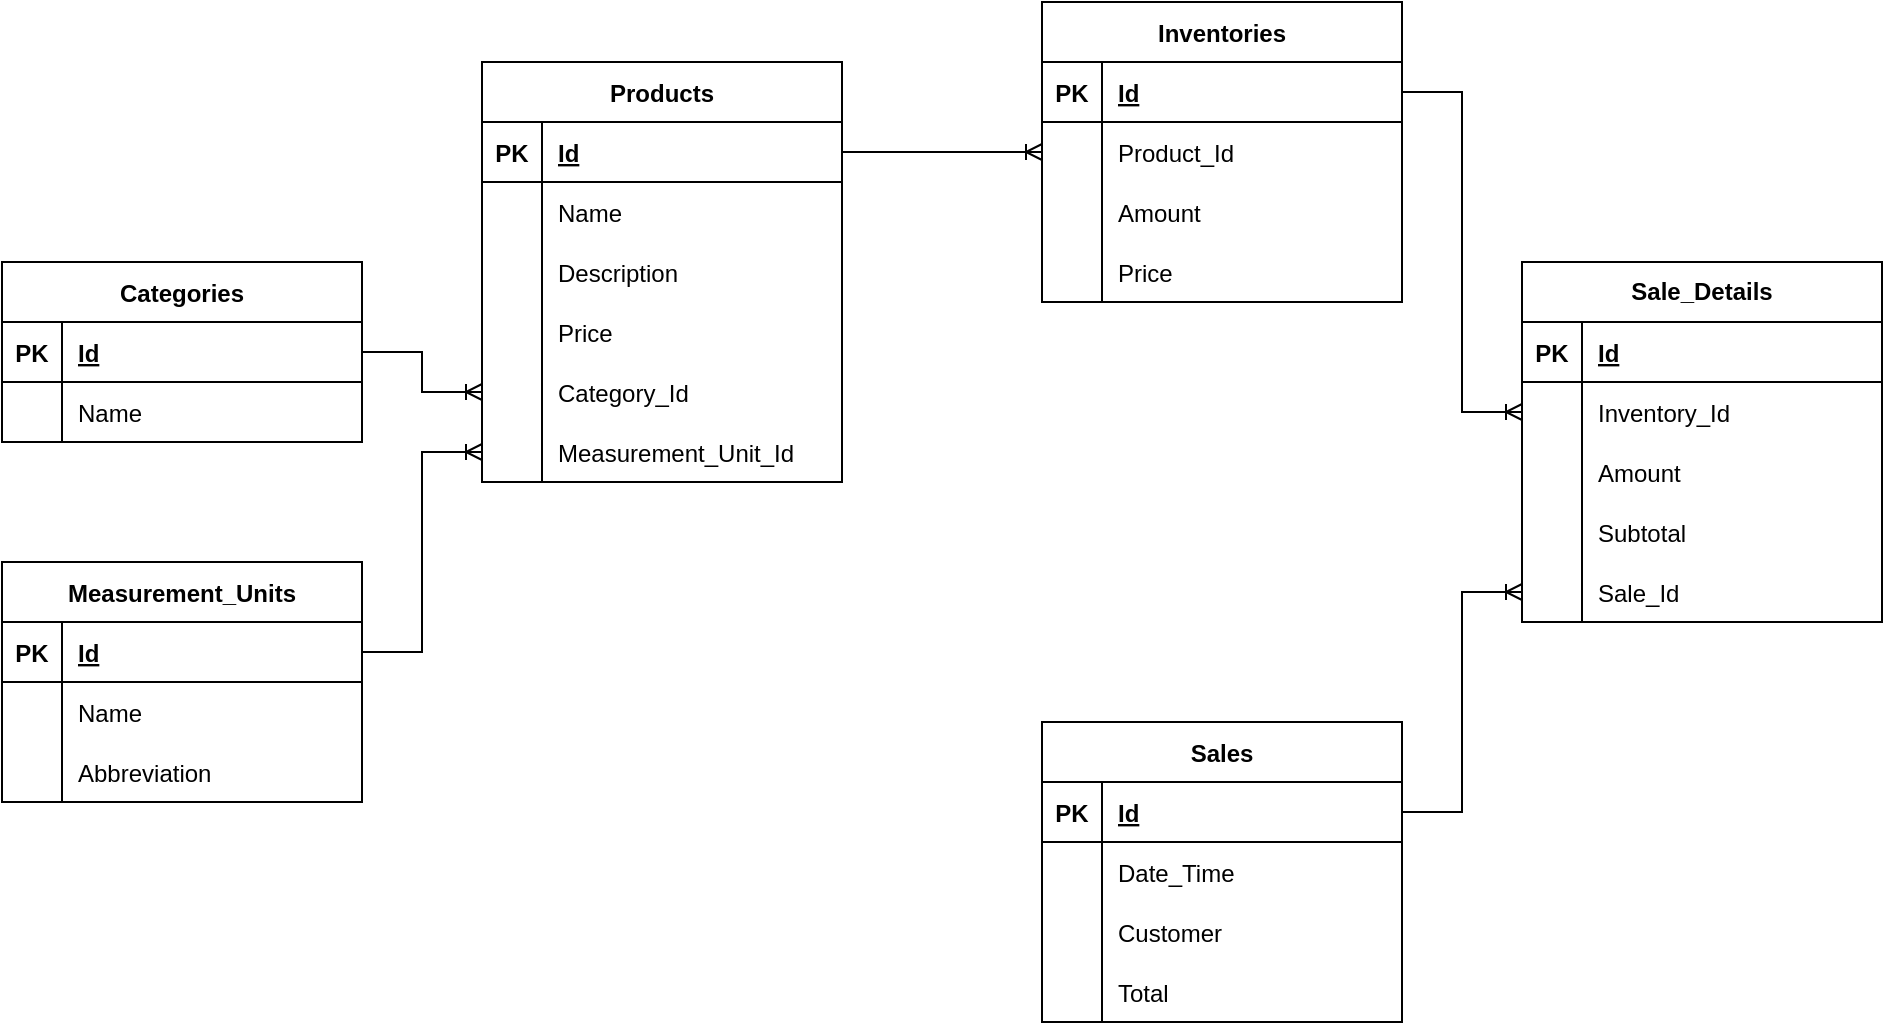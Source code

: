 <mxfile version="20.8.16" type="device" pages="3"><diagram name="Página-1" id="5cNPmsQ0TS8RJlq5jSJk"><mxGraphModel dx="1152" dy="677" grid="1" gridSize="10" guides="1" tooltips="1" connect="1" arrows="1" fold="1" page="1" pageScale="1" pageWidth="827" pageHeight="1169" math="0" shadow="0"><root><mxCell id="0"/><mxCell id="1" parent="0"/><mxCell id="QjhomOtnvqprk-9cGgIX-5" value="Products" style="shape=table;startSize=30;container=1;collapsible=1;childLayout=tableLayout;fixedRows=1;rowLines=0;fontStyle=1;align=center;resizeLast=1;" parent="1" vertex="1"><mxGeometry x="310" y="310" width="180" height="210" as="geometry"/></mxCell><mxCell id="QjhomOtnvqprk-9cGgIX-6" value="" style="shape=tableRow;horizontal=0;startSize=0;swimlaneHead=0;swimlaneBody=0;fillColor=none;collapsible=0;dropTarget=0;points=[[0,0.5],[1,0.5]];portConstraint=eastwest;top=0;left=0;right=0;bottom=1;" parent="QjhomOtnvqprk-9cGgIX-5" vertex="1"><mxGeometry y="30" width="180" height="30" as="geometry"/></mxCell><mxCell id="QjhomOtnvqprk-9cGgIX-7" value="PK" style="shape=partialRectangle;connectable=0;fillColor=none;top=0;left=0;bottom=0;right=0;fontStyle=1;overflow=hidden;" parent="QjhomOtnvqprk-9cGgIX-6" vertex="1"><mxGeometry width="30" height="30" as="geometry"><mxRectangle width="30" height="30" as="alternateBounds"/></mxGeometry></mxCell><mxCell id="QjhomOtnvqprk-9cGgIX-8" value="Id" style="shape=partialRectangle;connectable=0;fillColor=none;top=0;left=0;bottom=0;right=0;align=left;spacingLeft=6;fontStyle=5;overflow=hidden;" parent="QjhomOtnvqprk-9cGgIX-6" vertex="1"><mxGeometry x="30" width="150" height="30" as="geometry"><mxRectangle width="150" height="30" as="alternateBounds"/></mxGeometry></mxCell><mxCell id="QjhomOtnvqprk-9cGgIX-9" value="" style="shape=tableRow;horizontal=0;startSize=0;swimlaneHead=0;swimlaneBody=0;fillColor=none;collapsible=0;dropTarget=0;points=[[0,0.5],[1,0.5]];portConstraint=eastwest;top=0;left=0;right=0;bottom=0;" parent="QjhomOtnvqprk-9cGgIX-5" vertex="1"><mxGeometry y="60" width="180" height="30" as="geometry"/></mxCell><mxCell id="QjhomOtnvqprk-9cGgIX-10" value="" style="shape=partialRectangle;connectable=0;fillColor=none;top=0;left=0;bottom=0;right=0;editable=1;overflow=hidden;" parent="QjhomOtnvqprk-9cGgIX-9" vertex="1"><mxGeometry width="30" height="30" as="geometry"><mxRectangle width="30" height="30" as="alternateBounds"/></mxGeometry></mxCell><mxCell id="QjhomOtnvqprk-9cGgIX-11" value="Name" style="shape=partialRectangle;connectable=0;fillColor=none;top=0;left=0;bottom=0;right=0;align=left;spacingLeft=6;overflow=hidden;" parent="QjhomOtnvqprk-9cGgIX-9" vertex="1"><mxGeometry x="30" width="150" height="30" as="geometry"><mxRectangle width="150" height="30" as="alternateBounds"/></mxGeometry></mxCell><mxCell id="QjhomOtnvqprk-9cGgIX-12" value="" style="shape=tableRow;horizontal=0;startSize=0;swimlaneHead=0;swimlaneBody=0;fillColor=none;collapsible=0;dropTarget=0;points=[[0,0.5],[1,0.5]];portConstraint=eastwest;top=0;left=0;right=0;bottom=0;" parent="QjhomOtnvqprk-9cGgIX-5" vertex="1"><mxGeometry y="90" width="180" height="30" as="geometry"/></mxCell><mxCell id="QjhomOtnvqprk-9cGgIX-13" value="" style="shape=partialRectangle;connectable=0;fillColor=none;top=0;left=0;bottom=0;right=0;editable=1;overflow=hidden;" parent="QjhomOtnvqprk-9cGgIX-12" vertex="1"><mxGeometry width="30" height="30" as="geometry"><mxRectangle width="30" height="30" as="alternateBounds"/></mxGeometry></mxCell><mxCell id="QjhomOtnvqprk-9cGgIX-14" value="Description" style="shape=partialRectangle;connectable=0;fillColor=none;top=0;left=0;bottom=0;right=0;align=left;spacingLeft=6;overflow=hidden;" parent="QjhomOtnvqprk-9cGgIX-12" vertex="1"><mxGeometry x="30" width="150" height="30" as="geometry"><mxRectangle width="150" height="30" as="alternateBounds"/></mxGeometry></mxCell><mxCell id="QjhomOtnvqprk-9cGgIX-15" value="" style="shape=tableRow;horizontal=0;startSize=0;swimlaneHead=0;swimlaneBody=0;fillColor=none;collapsible=0;dropTarget=0;points=[[0,0.5],[1,0.5]];portConstraint=eastwest;top=0;left=0;right=0;bottom=0;" parent="QjhomOtnvqprk-9cGgIX-5" vertex="1"><mxGeometry y="120" width="180" height="30" as="geometry"/></mxCell><mxCell id="QjhomOtnvqprk-9cGgIX-16" value="" style="shape=partialRectangle;connectable=0;fillColor=none;top=0;left=0;bottom=0;right=0;editable=1;overflow=hidden;" parent="QjhomOtnvqprk-9cGgIX-15" vertex="1"><mxGeometry width="30" height="30" as="geometry"><mxRectangle width="30" height="30" as="alternateBounds"/></mxGeometry></mxCell><mxCell id="QjhomOtnvqprk-9cGgIX-17" value="Price" style="shape=partialRectangle;connectable=0;fillColor=none;top=0;left=0;bottom=0;right=0;align=left;spacingLeft=6;overflow=hidden;" parent="QjhomOtnvqprk-9cGgIX-15" vertex="1"><mxGeometry x="30" width="150" height="30" as="geometry"><mxRectangle width="150" height="30" as="alternateBounds"/></mxGeometry></mxCell><mxCell id="QjhomOtnvqprk-9cGgIX-71" value="" style="shape=tableRow;horizontal=0;startSize=0;swimlaneHead=0;swimlaneBody=0;fillColor=none;collapsible=0;dropTarget=0;points=[[0,0.5],[1,0.5]];portConstraint=eastwest;top=0;left=0;right=0;bottom=0;" parent="QjhomOtnvqprk-9cGgIX-5" vertex="1"><mxGeometry y="150" width="180" height="30" as="geometry"/></mxCell><mxCell id="QjhomOtnvqprk-9cGgIX-72" value="" style="shape=partialRectangle;connectable=0;fillColor=none;top=0;left=0;bottom=0;right=0;editable=1;overflow=hidden;" parent="QjhomOtnvqprk-9cGgIX-71" vertex="1"><mxGeometry width="30" height="30" as="geometry"><mxRectangle width="30" height="30" as="alternateBounds"/></mxGeometry></mxCell><mxCell id="QjhomOtnvqprk-9cGgIX-73" value="Category_Id" style="shape=partialRectangle;connectable=0;fillColor=none;top=0;left=0;bottom=0;right=0;align=left;spacingLeft=6;overflow=hidden;" parent="QjhomOtnvqprk-9cGgIX-71" vertex="1"><mxGeometry x="30" width="150" height="30" as="geometry"><mxRectangle width="150" height="30" as="alternateBounds"/></mxGeometry></mxCell><mxCell id="QjhomOtnvqprk-9cGgIX-74" value="" style="shape=tableRow;horizontal=0;startSize=0;swimlaneHead=0;swimlaneBody=0;fillColor=none;collapsible=0;dropTarget=0;points=[[0,0.5],[1,0.5]];portConstraint=eastwest;top=0;left=0;right=0;bottom=0;" parent="QjhomOtnvqprk-9cGgIX-5" vertex="1"><mxGeometry y="180" width="180" height="30" as="geometry"/></mxCell><mxCell id="QjhomOtnvqprk-9cGgIX-75" value="" style="shape=partialRectangle;connectable=0;fillColor=none;top=0;left=0;bottom=0;right=0;editable=1;overflow=hidden;" parent="QjhomOtnvqprk-9cGgIX-74" vertex="1"><mxGeometry width="30" height="30" as="geometry"><mxRectangle width="30" height="30" as="alternateBounds"/></mxGeometry></mxCell><mxCell id="QjhomOtnvqprk-9cGgIX-76" value="Measurement_Unit_Id" style="shape=partialRectangle;connectable=0;fillColor=none;top=0;left=0;bottom=0;right=0;align=left;spacingLeft=6;overflow=hidden;" parent="QjhomOtnvqprk-9cGgIX-74" vertex="1"><mxGeometry x="30" width="150" height="30" as="geometry"><mxRectangle width="150" height="30" as="alternateBounds"/></mxGeometry></mxCell><mxCell id="QjhomOtnvqprk-9cGgIX-19" value="Inventories" style="shape=table;startSize=30;container=1;collapsible=1;childLayout=tableLayout;fixedRows=1;rowLines=0;fontStyle=1;align=center;resizeLast=1;" parent="1" vertex="1"><mxGeometry x="590" y="280" width="180" height="150" as="geometry"/></mxCell><mxCell id="QjhomOtnvqprk-9cGgIX-20" value="" style="shape=tableRow;horizontal=0;startSize=0;swimlaneHead=0;swimlaneBody=0;fillColor=none;collapsible=0;dropTarget=0;points=[[0,0.5],[1,0.5]];portConstraint=eastwest;top=0;left=0;right=0;bottom=1;" parent="QjhomOtnvqprk-9cGgIX-19" vertex="1"><mxGeometry y="30" width="180" height="30" as="geometry"/></mxCell><mxCell id="QjhomOtnvqprk-9cGgIX-21" value="PK" style="shape=partialRectangle;connectable=0;fillColor=none;top=0;left=0;bottom=0;right=0;fontStyle=1;overflow=hidden;" parent="QjhomOtnvqprk-9cGgIX-20" vertex="1"><mxGeometry width="30" height="30" as="geometry"><mxRectangle width="30" height="30" as="alternateBounds"/></mxGeometry></mxCell><mxCell id="QjhomOtnvqprk-9cGgIX-22" value="Id" style="shape=partialRectangle;connectable=0;fillColor=none;top=0;left=0;bottom=0;right=0;align=left;spacingLeft=6;fontStyle=5;overflow=hidden;" parent="QjhomOtnvqprk-9cGgIX-20" vertex="1"><mxGeometry x="30" width="150" height="30" as="geometry"><mxRectangle width="150" height="30" as="alternateBounds"/></mxGeometry></mxCell><mxCell id="QjhomOtnvqprk-9cGgIX-23" value="" style="shape=tableRow;horizontal=0;startSize=0;swimlaneHead=0;swimlaneBody=0;fillColor=none;collapsible=0;dropTarget=0;points=[[0,0.5],[1,0.5]];portConstraint=eastwest;top=0;left=0;right=0;bottom=0;" parent="QjhomOtnvqprk-9cGgIX-19" vertex="1"><mxGeometry y="60" width="180" height="30" as="geometry"/></mxCell><mxCell id="QjhomOtnvqprk-9cGgIX-24" value="" style="shape=partialRectangle;connectable=0;fillColor=none;top=0;left=0;bottom=0;right=0;editable=1;overflow=hidden;" parent="QjhomOtnvqprk-9cGgIX-23" vertex="1"><mxGeometry width="30" height="30" as="geometry"><mxRectangle width="30" height="30" as="alternateBounds"/></mxGeometry></mxCell><mxCell id="QjhomOtnvqprk-9cGgIX-25" value="Product_Id" style="shape=partialRectangle;connectable=0;fillColor=none;top=0;left=0;bottom=0;right=0;align=left;spacingLeft=6;overflow=hidden;" parent="QjhomOtnvqprk-9cGgIX-23" vertex="1"><mxGeometry x="30" width="150" height="30" as="geometry"><mxRectangle width="150" height="30" as="alternateBounds"/></mxGeometry></mxCell><mxCell id="QjhomOtnvqprk-9cGgIX-26" value="" style="shape=tableRow;horizontal=0;startSize=0;swimlaneHead=0;swimlaneBody=0;fillColor=none;collapsible=0;dropTarget=0;points=[[0,0.5],[1,0.5]];portConstraint=eastwest;top=0;left=0;right=0;bottom=0;" parent="QjhomOtnvqprk-9cGgIX-19" vertex="1"><mxGeometry y="90" width="180" height="30" as="geometry"/></mxCell><mxCell id="QjhomOtnvqprk-9cGgIX-27" value="" style="shape=partialRectangle;connectable=0;fillColor=none;top=0;left=0;bottom=0;right=0;editable=1;overflow=hidden;" parent="QjhomOtnvqprk-9cGgIX-26" vertex="1"><mxGeometry width="30" height="30" as="geometry"><mxRectangle width="30" height="30" as="alternateBounds"/></mxGeometry></mxCell><mxCell id="QjhomOtnvqprk-9cGgIX-28" value="Amount" style="shape=partialRectangle;connectable=0;fillColor=none;top=0;left=0;bottom=0;right=0;align=left;spacingLeft=6;overflow=hidden;" parent="QjhomOtnvqprk-9cGgIX-26" vertex="1"><mxGeometry x="30" width="150" height="30" as="geometry"><mxRectangle width="150" height="30" as="alternateBounds"/></mxGeometry></mxCell><mxCell id="QjhomOtnvqprk-9cGgIX-29" value="" style="shape=tableRow;horizontal=0;startSize=0;swimlaneHead=0;swimlaneBody=0;fillColor=none;collapsible=0;dropTarget=0;points=[[0,0.5],[1,0.5]];portConstraint=eastwest;top=0;left=0;right=0;bottom=0;" parent="QjhomOtnvqprk-9cGgIX-19" vertex="1"><mxGeometry y="120" width="180" height="30" as="geometry"/></mxCell><mxCell id="QjhomOtnvqprk-9cGgIX-30" value="" style="shape=partialRectangle;connectable=0;fillColor=none;top=0;left=0;bottom=0;right=0;editable=1;overflow=hidden;" parent="QjhomOtnvqprk-9cGgIX-29" vertex="1"><mxGeometry width="30" height="30" as="geometry"><mxRectangle width="30" height="30" as="alternateBounds"/></mxGeometry></mxCell><mxCell id="QjhomOtnvqprk-9cGgIX-31" value="Price" style="shape=partialRectangle;connectable=0;fillColor=none;top=0;left=0;bottom=0;right=0;align=left;spacingLeft=6;overflow=hidden;" parent="QjhomOtnvqprk-9cGgIX-29" vertex="1"><mxGeometry x="30" width="150" height="30" as="geometry"><mxRectangle width="150" height="30" as="alternateBounds"/></mxGeometry></mxCell><mxCell id="QjhomOtnvqprk-9cGgIX-32" value="Categories" style="shape=table;startSize=30;container=1;collapsible=1;childLayout=tableLayout;fixedRows=1;rowLines=0;fontStyle=1;align=center;resizeLast=1;" parent="1" vertex="1"><mxGeometry x="70" y="410" width="180" height="90" as="geometry"/></mxCell><mxCell id="QjhomOtnvqprk-9cGgIX-33" value="" style="shape=tableRow;horizontal=0;startSize=0;swimlaneHead=0;swimlaneBody=0;fillColor=none;collapsible=0;dropTarget=0;points=[[0,0.5],[1,0.5]];portConstraint=eastwest;top=0;left=0;right=0;bottom=1;" parent="QjhomOtnvqprk-9cGgIX-32" vertex="1"><mxGeometry y="30" width="180" height="30" as="geometry"/></mxCell><mxCell id="QjhomOtnvqprk-9cGgIX-34" value="PK" style="shape=partialRectangle;connectable=0;fillColor=none;top=0;left=0;bottom=0;right=0;fontStyle=1;overflow=hidden;" parent="QjhomOtnvqprk-9cGgIX-33" vertex="1"><mxGeometry width="30" height="30" as="geometry"><mxRectangle width="30" height="30" as="alternateBounds"/></mxGeometry></mxCell><mxCell id="QjhomOtnvqprk-9cGgIX-35" value="Id" style="shape=partialRectangle;connectable=0;fillColor=none;top=0;left=0;bottom=0;right=0;align=left;spacingLeft=6;fontStyle=5;overflow=hidden;" parent="QjhomOtnvqprk-9cGgIX-33" vertex="1"><mxGeometry x="30" width="150" height="30" as="geometry"><mxRectangle width="150" height="30" as="alternateBounds"/></mxGeometry></mxCell><mxCell id="QjhomOtnvqprk-9cGgIX-36" value="" style="shape=tableRow;horizontal=0;startSize=0;swimlaneHead=0;swimlaneBody=0;fillColor=none;collapsible=0;dropTarget=0;points=[[0,0.5],[1,0.5]];portConstraint=eastwest;top=0;left=0;right=0;bottom=0;" parent="QjhomOtnvqprk-9cGgIX-32" vertex="1"><mxGeometry y="60" width="180" height="30" as="geometry"/></mxCell><mxCell id="QjhomOtnvqprk-9cGgIX-37" value="" style="shape=partialRectangle;connectable=0;fillColor=none;top=0;left=0;bottom=0;right=0;editable=1;overflow=hidden;" parent="QjhomOtnvqprk-9cGgIX-36" vertex="1"><mxGeometry width="30" height="30" as="geometry"><mxRectangle width="30" height="30" as="alternateBounds"/></mxGeometry></mxCell><mxCell id="QjhomOtnvqprk-9cGgIX-38" value="Name" style="shape=partialRectangle;connectable=0;fillColor=none;top=0;left=0;bottom=0;right=0;align=left;spacingLeft=6;overflow=hidden;" parent="QjhomOtnvqprk-9cGgIX-36" vertex="1"><mxGeometry x="30" width="150" height="30" as="geometry"><mxRectangle width="150" height="30" as="alternateBounds"/></mxGeometry></mxCell><mxCell id="QjhomOtnvqprk-9cGgIX-45" value="Measurement_Units" style="shape=table;startSize=30;container=1;collapsible=1;childLayout=tableLayout;fixedRows=1;rowLines=0;fontStyle=1;align=center;resizeLast=1;" parent="1" vertex="1"><mxGeometry x="70" y="560" width="180" height="120" as="geometry"/></mxCell><mxCell id="QjhomOtnvqprk-9cGgIX-46" value="" style="shape=tableRow;horizontal=0;startSize=0;swimlaneHead=0;swimlaneBody=0;fillColor=none;collapsible=0;dropTarget=0;points=[[0,0.5],[1,0.5]];portConstraint=eastwest;top=0;left=0;right=0;bottom=1;" parent="QjhomOtnvqprk-9cGgIX-45" vertex="1"><mxGeometry y="30" width="180" height="30" as="geometry"/></mxCell><mxCell id="QjhomOtnvqprk-9cGgIX-47" value="PK" style="shape=partialRectangle;connectable=0;fillColor=none;top=0;left=0;bottom=0;right=0;fontStyle=1;overflow=hidden;" parent="QjhomOtnvqprk-9cGgIX-46" vertex="1"><mxGeometry width="30" height="30" as="geometry"><mxRectangle width="30" height="30" as="alternateBounds"/></mxGeometry></mxCell><mxCell id="QjhomOtnvqprk-9cGgIX-48" value="Id" style="shape=partialRectangle;connectable=0;fillColor=none;top=0;left=0;bottom=0;right=0;align=left;spacingLeft=6;fontStyle=5;overflow=hidden;" parent="QjhomOtnvqprk-9cGgIX-46" vertex="1"><mxGeometry x="30" width="150" height="30" as="geometry"><mxRectangle width="150" height="30" as="alternateBounds"/></mxGeometry></mxCell><mxCell id="QjhomOtnvqprk-9cGgIX-49" value="" style="shape=tableRow;horizontal=0;startSize=0;swimlaneHead=0;swimlaneBody=0;fillColor=none;collapsible=0;dropTarget=0;points=[[0,0.5],[1,0.5]];portConstraint=eastwest;top=0;left=0;right=0;bottom=0;" parent="QjhomOtnvqprk-9cGgIX-45" vertex="1"><mxGeometry y="60" width="180" height="30" as="geometry"/></mxCell><mxCell id="QjhomOtnvqprk-9cGgIX-50" value="" style="shape=partialRectangle;connectable=0;fillColor=none;top=0;left=0;bottom=0;right=0;editable=1;overflow=hidden;" parent="QjhomOtnvqprk-9cGgIX-49" vertex="1"><mxGeometry width="30" height="30" as="geometry"><mxRectangle width="30" height="30" as="alternateBounds"/></mxGeometry></mxCell><mxCell id="QjhomOtnvqprk-9cGgIX-51" value="Name" style="shape=partialRectangle;connectable=0;fillColor=none;top=0;left=0;bottom=0;right=0;align=left;spacingLeft=6;overflow=hidden;" parent="QjhomOtnvqprk-9cGgIX-49" vertex="1"><mxGeometry x="30" width="150" height="30" as="geometry"><mxRectangle width="150" height="30" as="alternateBounds"/></mxGeometry></mxCell><mxCell id="QjhomOtnvqprk-9cGgIX-77" value="" style="shape=tableRow;horizontal=0;startSize=0;swimlaneHead=0;swimlaneBody=0;fillColor=none;collapsible=0;dropTarget=0;points=[[0,0.5],[1,0.5]];portConstraint=eastwest;top=0;left=0;right=0;bottom=0;" parent="QjhomOtnvqprk-9cGgIX-45" vertex="1"><mxGeometry y="90" width="180" height="30" as="geometry"/></mxCell><mxCell id="QjhomOtnvqprk-9cGgIX-78" value="" style="shape=partialRectangle;connectable=0;fillColor=none;top=0;left=0;bottom=0;right=0;editable=1;overflow=hidden;" parent="QjhomOtnvqprk-9cGgIX-77" vertex="1"><mxGeometry width="30" height="30" as="geometry"><mxRectangle width="30" height="30" as="alternateBounds"/></mxGeometry></mxCell><mxCell id="QjhomOtnvqprk-9cGgIX-79" value="Abbreviation" style="shape=partialRectangle;connectable=0;fillColor=none;top=0;left=0;bottom=0;right=0;align=left;spacingLeft=6;overflow=hidden;" parent="QjhomOtnvqprk-9cGgIX-77" vertex="1"><mxGeometry x="30" width="150" height="30" as="geometry"><mxRectangle width="150" height="30" as="alternateBounds"/></mxGeometry></mxCell><mxCell id="QjhomOtnvqprk-9cGgIX-58" value="Sales" style="shape=table;startSize=30;container=1;collapsible=1;childLayout=tableLayout;fixedRows=1;rowLines=0;fontStyle=1;align=center;resizeLast=1;" parent="1" vertex="1"><mxGeometry x="590" y="640" width="180" height="150" as="geometry"/></mxCell><mxCell id="QjhomOtnvqprk-9cGgIX-59" value="" style="shape=tableRow;horizontal=0;startSize=0;swimlaneHead=0;swimlaneBody=0;fillColor=none;collapsible=0;dropTarget=0;points=[[0,0.5],[1,0.5]];portConstraint=eastwest;top=0;left=0;right=0;bottom=1;" parent="QjhomOtnvqprk-9cGgIX-58" vertex="1"><mxGeometry y="30" width="180" height="30" as="geometry"/></mxCell><mxCell id="QjhomOtnvqprk-9cGgIX-60" value="PK" style="shape=partialRectangle;connectable=0;fillColor=none;top=0;left=0;bottom=0;right=0;fontStyle=1;overflow=hidden;" parent="QjhomOtnvqprk-9cGgIX-59" vertex="1"><mxGeometry width="30" height="30" as="geometry"><mxRectangle width="30" height="30" as="alternateBounds"/></mxGeometry></mxCell><mxCell id="QjhomOtnvqprk-9cGgIX-61" value="Id" style="shape=partialRectangle;connectable=0;fillColor=none;top=0;left=0;bottom=0;right=0;align=left;spacingLeft=6;fontStyle=5;overflow=hidden;" parent="QjhomOtnvqprk-9cGgIX-59" vertex="1"><mxGeometry x="30" width="150" height="30" as="geometry"><mxRectangle width="150" height="30" as="alternateBounds"/></mxGeometry></mxCell><mxCell id="QjhomOtnvqprk-9cGgIX-62" value="" style="shape=tableRow;horizontal=0;startSize=0;swimlaneHead=0;swimlaneBody=0;fillColor=none;collapsible=0;dropTarget=0;points=[[0,0.5],[1,0.5]];portConstraint=eastwest;top=0;left=0;right=0;bottom=0;" parent="QjhomOtnvqprk-9cGgIX-58" vertex="1"><mxGeometry y="60" width="180" height="30" as="geometry"/></mxCell><mxCell id="QjhomOtnvqprk-9cGgIX-63" value="" style="shape=partialRectangle;connectable=0;fillColor=none;top=0;left=0;bottom=0;right=0;editable=1;overflow=hidden;" parent="QjhomOtnvqprk-9cGgIX-62" vertex="1"><mxGeometry width="30" height="30" as="geometry"><mxRectangle width="30" height="30" as="alternateBounds"/></mxGeometry></mxCell><mxCell id="QjhomOtnvqprk-9cGgIX-64" value="Date_Time" style="shape=partialRectangle;connectable=0;fillColor=none;top=0;left=0;bottom=0;right=0;align=left;spacingLeft=6;overflow=hidden;" parent="QjhomOtnvqprk-9cGgIX-62" vertex="1"><mxGeometry x="30" width="150" height="30" as="geometry"><mxRectangle width="150" height="30" as="alternateBounds"/></mxGeometry></mxCell><mxCell id="bot6m73aCeGT2i6VAmwn-1" value="" style="shape=tableRow;horizontal=0;startSize=0;swimlaneHead=0;swimlaneBody=0;fillColor=none;collapsible=0;dropTarget=0;points=[[0,0.5],[1,0.5]];portConstraint=eastwest;top=0;left=0;right=0;bottom=0;" parent="QjhomOtnvqprk-9cGgIX-58" vertex="1"><mxGeometry y="90" width="180" height="30" as="geometry"/></mxCell><mxCell id="bot6m73aCeGT2i6VAmwn-2" value="" style="shape=partialRectangle;connectable=0;fillColor=none;top=0;left=0;bottom=0;right=0;editable=1;overflow=hidden;" parent="bot6m73aCeGT2i6VAmwn-1" vertex="1"><mxGeometry width="30" height="30" as="geometry"><mxRectangle width="30" height="30" as="alternateBounds"/></mxGeometry></mxCell><mxCell id="bot6m73aCeGT2i6VAmwn-3" value="Customer" style="shape=partialRectangle;connectable=0;fillColor=none;top=0;left=0;bottom=0;right=0;align=left;spacingLeft=6;overflow=hidden;" parent="bot6m73aCeGT2i6VAmwn-1" vertex="1"><mxGeometry x="30" width="150" height="30" as="geometry"><mxRectangle width="150" height="30" as="alternateBounds"/></mxGeometry></mxCell><mxCell id="QjhomOtnvqprk-9cGgIX-65" value="" style="shape=tableRow;horizontal=0;startSize=0;swimlaneHead=0;swimlaneBody=0;fillColor=none;collapsible=0;dropTarget=0;points=[[0,0.5],[1,0.5]];portConstraint=eastwest;top=0;left=0;right=0;bottom=0;" parent="QjhomOtnvqprk-9cGgIX-58" vertex="1"><mxGeometry y="120" width="180" height="30" as="geometry"/></mxCell><mxCell id="QjhomOtnvqprk-9cGgIX-66" value="" style="shape=partialRectangle;connectable=0;fillColor=none;top=0;left=0;bottom=0;right=0;editable=1;overflow=hidden;" parent="QjhomOtnvqprk-9cGgIX-65" vertex="1"><mxGeometry width="30" height="30" as="geometry"><mxRectangle width="30" height="30" as="alternateBounds"/></mxGeometry></mxCell><mxCell id="QjhomOtnvqprk-9cGgIX-67" value="Total" style="shape=partialRectangle;connectable=0;fillColor=none;top=0;left=0;bottom=0;right=0;align=left;spacingLeft=6;overflow=hidden;" parent="QjhomOtnvqprk-9cGgIX-65" vertex="1"><mxGeometry x="30" width="150" height="30" as="geometry"><mxRectangle width="150" height="30" as="alternateBounds"/></mxGeometry></mxCell><mxCell id="QjhomOtnvqprk-9cGgIX-83" value="Sale_Details" style="shape=table;startSize=30;container=1;collapsible=1;childLayout=tableLayout;fixedRows=1;rowLines=0;fontStyle=1;align=center;resizeLast=1;whiteSpace=wrap;" parent="1" vertex="1"><mxGeometry x="830" y="410" width="180" height="180" as="geometry"/></mxCell><mxCell id="QjhomOtnvqprk-9cGgIX-84" value="" style="shape=tableRow;horizontal=0;startSize=0;swimlaneHead=0;swimlaneBody=0;fillColor=none;collapsible=0;dropTarget=0;points=[[0,0.5],[1,0.5]];portConstraint=eastwest;top=0;left=0;right=0;bottom=1;" parent="QjhomOtnvqprk-9cGgIX-83" vertex="1"><mxGeometry y="30" width="180" height="30" as="geometry"/></mxCell><mxCell id="QjhomOtnvqprk-9cGgIX-85" value="PK" style="shape=partialRectangle;connectable=0;fillColor=none;top=0;left=0;bottom=0;right=0;fontStyle=1;overflow=hidden;" parent="QjhomOtnvqprk-9cGgIX-84" vertex="1"><mxGeometry width="30" height="30" as="geometry"><mxRectangle width="30" height="30" as="alternateBounds"/></mxGeometry></mxCell><mxCell id="QjhomOtnvqprk-9cGgIX-86" value="Id" style="shape=partialRectangle;connectable=0;fillColor=none;top=0;left=0;bottom=0;right=0;align=left;spacingLeft=6;fontStyle=5;overflow=hidden;" parent="QjhomOtnvqprk-9cGgIX-84" vertex="1"><mxGeometry x="30" width="150" height="30" as="geometry"><mxRectangle width="150" height="30" as="alternateBounds"/></mxGeometry></mxCell><mxCell id="QjhomOtnvqprk-9cGgIX-90" value="" style="shape=tableRow;horizontal=0;startSize=0;swimlaneHead=0;swimlaneBody=0;fillColor=none;collapsible=0;dropTarget=0;points=[[0,0.5],[1,0.5]];portConstraint=eastwest;top=0;left=0;right=0;bottom=0;" parent="QjhomOtnvqprk-9cGgIX-83" vertex="1"><mxGeometry y="60" width="180" height="30" as="geometry"/></mxCell><mxCell id="QjhomOtnvqprk-9cGgIX-91" value="" style="shape=partialRectangle;connectable=0;fillColor=none;top=0;left=0;bottom=0;right=0;editable=1;overflow=hidden;" parent="QjhomOtnvqprk-9cGgIX-90" vertex="1"><mxGeometry width="30" height="30" as="geometry"><mxRectangle width="30" height="30" as="alternateBounds"/></mxGeometry></mxCell><mxCell id="QjhomOtnvqprk-9cGgIX-92" value="Inventory_Id" style="shape=partialRectangle;connectable=0;fillColor=none;top=0;left=0;bottom=0;right=0;align=left;spacingLeft=6;overflow=hidden;" parent="QjhomOtnvqprk-9cGgIX-90" vertex="1"><mxGeometry x="30" width="150" height="30" as="geometry"><mxRectangle width="150" height="30" as="alternateBounds"/></mxGeometry></mxCell><mxCell id="QjhomOtnvqprk-9cGgIX-93" value="" style="shape=tableRow;horizontal=0;startSize=0;swimlaneHead=0;swimlaneBody=0;fillColor=none;collapsible=0;dropTarget=0;points=[[0,0.5],[1,0.5]];portConstraint=eastwest;top=0;left=0;right=0;bottom=0;" parent="QjhomOtnvqprk-9cGgIX-83" vertex="1"><mxGeometry y="90" width="180" height="30" as="geometry"/></mxCell><mxCell id="QjhomOtnvqprk-9cGgIX-94" value="" style="shape=partialRectangle;connectable=0;fillColor=none;top=0;left=0;bottom=0;right=0;editable=1;overflow=hidden;" parent="QjhomOtnvqprk-9cGgIX-93" vertex="1"><mxGeometry width="30" height="30" as="geometry"><mxRectangle width="30" height="30" as="alternateBounds"/></mxGeometry></mxCell><mxCell id="QjhomOtnvqprk-9cGgIX-95" value="Amount" style="shape=partialRectangle;connectable=0;fillColor=none;top=0;left=0;bottom=0;right=0;align=left;spacingLeft=6;overflow=hidden;" parent="QjhomOtnvqprk-9cGgIX-93" vertex="1"><mxGeometry x="30" width="150" height="30" as="geometry"><mxRectangle width="150" height="30" as="alternateBounds"/></mxGeometry></mxCell><mxCell id="QjhomOtnvqprk-9cGgIX-99" value="" style="shape=tableRow;horizontal=0;startSize=0;swimlaneHead=0;swimlaneBody=0;fillColor=none;collapsible=0;dropTarget=0;points=[[0,0.5],[1,0.5]];portConstraint=eastwest;top=0;left=0;right=0;bottom=0;" parent="QjhomOtnvqprk-9cGgIX-83" vertex="1"><mxGeometry y="120" width="180" height="30" as="geometry"/></mxCell><mxCell id="QjhomOtnvqprk-9cGgIX-100" value="" style="shape=partialRectangle;connectable=0;fillColor=none;top=0;left=0;bottom=0;right=0;editable=1;overflow=hidden;" parent="QjhomOtnvqprk-9cGgIX-99" vertex="1"><mxGeometry width="30" height="30" as="geometry"><mxRectangle width="30" height="30" as="alternateBounds"/></mxGeometry></mxCell><mxCell id="QjhomOtnvqprk-9cGgIX-101" value="Subtotal" style="shape=partialRectangle;connectable=0;fillColor=none;top=0;left=0;bottom=0;right=0;align=left;spacingLeft=6;overflow=hidden;" parent="QjhomOtnvqprk-9cGgIX-99" vertex="1"><mxGeometry x="30" width="150" height="30" as="geometry"><mxRectangle width="150" height="30" as="alternateBounds"/></mxGeometry></mxCell><mxCell id="vxlbyENp3lNait2-cbEm-1" value="" style="shape=tableRow;horizontal=0;startSize=0;swimlaneHead=0;swimlaneBody=0;fillColor=none;collapsible=0;dropTarget=0;points=[[0,0.5],[1,0.5]];portConstraint=eastwest;top=0;left=0;right=0;bottom=0;" parent="QjhomOtnvqprk-9cGgIX-83" vertex="1"><mxGeometry y="150" width="180" height="30" as="geometry"/></mxCell><mxCell id="vxlbyENp3lNait2-cbEm-2" value="" style="shape=partialRectangle;connectable=0;fillColor=none;top=0;left=0;bottom=0;right=0;editable=1;overflow=hidden;" parent="vxlbyENp3lNait2-cbEm-1" vertex="1"><mxGeometry width="30" height="30" as="geometry"><mxRectangle width="30" height="30" as="alternateBounds"/></mxGeometry></mxCell><mxCell id="vxlbyENp3lNait2-cbEm-3" value="Sale_Id" style="shape=partialRectangle;connectable=0;fillColor=none;top=0;left=0;bottom=0;right=0;align=left;spacingLeft=6;overflow=hidden;" parent="vxlbyENp3lNait2-cbEm-1" vertex="1"><mxGeometry x="30" width="150" height="30" as="geometry"><mxRectangle width="150" height="30" as="alternateBounds"/></mxGeometry></mxCell><mxCell id="QjhomOtnvqprk-9cGgIX-103" value="" style="edgeStyle=entityRelationEdgeStyle;fontSize=12;html=1;endArrow=ERoneToMany;rounded=0;exitX=1;exitY=0.5;exitDx=0;exitDy=0;entryX=0;entryY=0.5;entryDx=0;entryDy=0;" parent="1" source="QjhomOtnvqprk-9cGgIX-33" target="QjhomOtnvqprk-9cGgIX-71" edge="1"><mxGeometry width="100" height="100" relative="1" as="geometry"><mxPoint x="590" y="620" as="sourcePoint"/><mxPoint x="690" y="520" as="targetPoint"/></mxGeometry></mxCell><mxCell id="QjhomOtnvqprk-9cGgIX-104" value="" style="edgeStyle=entityRelationEdgeStyle;fontSize=12;html=1;endArrow=ERoneToMany;rounded=0;exitX=1;exitY=0.5;exitDx=0;exitDy=0;entryX=0;entryY=0.5;entryDx=0;entryDy=0;" parent="1" source="QjhomOtnvqprk-9cGgIX-46" target="QjhomOtnvqprk-9cGgIX-74" edge="1"><mxGeometry width="100" height="100" relative="1" as="geometry"><mxPoint x="590" y="620" as="sourcePoint"/><mxPoint x="690" y="520" as="targetPoint"/></mxGeometry></mxCell><mxCell id="QjhomOtnvqprk-9cGgIX-105" value="" style="edgeStyle=entityRelationEdgeStyle;fontSize=12;html=1;endArrow=ERoneToMany;rounded=0;exitX=1;exitY=0.5;exitDx=0;exitDy=0;entryX=0;entryY=0.5;entryDx=0;entryDy=0;" parent="1" source="QjhomOtnvqprk-9cGgIX-6" target="QjhomOtnvqprk-9cGgIX-23" edge="1"><mxGeometry width="100" height="100" relative="1" as="geometry"><mxPoint x="590" y="620" as="sourcePoint"/><mxPoint x="690" y="520" as="targetPoint"/></mxGeometry></mxCell><mxCell id="QjhomOtnvqprk-9cGgIX-106" value="" style="edgeStyle=entityRelationEdgeStyle;fontSize=12;html=1;endArrow=ERoneToMany;rounded=0;exitX=1;exitY=0.5;exitDx=0;exitDy=0;entryX=0;entryY=0.5;entryDx=0;entryDy=0;" parent="1" source="QjhomOtnvqprk-9cGgIX-20" target="QjhomOtnvqprk-9cGgIX-90" edge="1"><mxGeometry width="100" height="100" relative="1" as="geometry"><mxPoint x="590" y="540" as="sourcePoint"/><mxPoint x="690" y="520" as="targetPoint"/></mxGeometry></mxCell><mxCell id="QjhomOtnvqprk-9cGgIX-107" value="" style="edgeStyle=entityRelationEdgeStyle;fontSize=12;html=1;endArrow=ERoneToMany;rounded=0;entryX=0;entryY=0.5;entryDx=0;entryDy=0;exitX=1;exitY=0.5;exitDx=0;exitDy=0;" parent="1" source="QjhomOtnvqprk-9cGgIX-59" target="vxlbyENp3lNait2-cbEm-1" edge="1"><mxGeometry width="100" height="100" relative="1" as="geometry"><mxPoint x="730" y="590" as="sourcePoint"/><mxPoint x="1070" y="680" as="targetPoint"/></mxGeometry></mxCell></root></mxGraphModel></diagram><diagram id="o9DDOOBE-xciAuIAZtBa" name="Página-2"><mxGraphModel dx="2098" dy="1846" grid="1" gridSize="10" guides="1" tooltips="1" connect="1" arrows="1" fold="1" page="1" pageScale="1" pageWidth="827" pageHeight="1169" math="0" shadow="0"><root><mxCell id="0"/><mxCell id="1" parent="0"/><mxCell id="V-OXOx9usqpNTOxJEtdu-3" value="Products" style="whiteSpace=wrap;html=1;align=center;" parent="1" vertex="1"><mxGeometry x="70" y="120" width="100" height="40" as="geometry"/></mxCell><mxCell id="V-OXOx9usqpNTOxJEtdu-5" value="Id" style="ellipse;whiteSpace=wrap;html=1;align=center;fontStyle=4;" parent="1" vertex="1"><mxGeometry x="-60" y="70" width="100" height="40" as="geometry"/></mxCell><mxCell id="V-OXOx9usqpNTOxJEtdu-6" value="Name" style="ellipse;whiteSpace=wrap;html=1;align=center;" parent="1" vertex="1"><mxGeometry x="10" y="20" width="100" height="40" as="geometry"/></mxCell><mxCell id="V-OXOx9usqpNTOxJEtdu-7" value="Description" style="ellipse;whiteSpace=wrap;html=1;align=center;" parent="1" vertex="1"><mxGeometry x="120" y="20" width="100" height="40" as="geometry"/></mxCell><mxCell id="V-OXOx9usqpNTOxJEtdu-8" value="Price" style="ellipse;whiteSpace=wrap;html=1;align=center;" parent="1" vertex="1"><mxGeometry x="170" y="70" width="100" height="40" as="geometry"/></mxCell><mxCell id="V-OXOx9usqpNTOxJEtdu-9" value="" style="endArrow=none;html=1;rounded=0;exitX=1;exitY=1;exitDx=0;exitDy=0;entryX=0;entryY=0;entryDx=0;entryDy=0;" parent="1" source="V-OXOx9usqpNTOxJEtdu-5" target="V-OXOx9usqpNTOxJEtdu-3" edge="1"><mxGeometry relative="1" as="geometry"><mxPoint x="60" y="270" as="sourcePoint"/><mxPoint x="220" y="270" as="targetPoint"/></mxGeometry></mxCell><mxCell id="V-OXOx9usqpNTOxJEtdu-10" value="" style="endArrow=none;html=1;rounded=0;exitX=0.5;exitY=1;exitDx=0;exitDy=0;entryX=0.25;entryY=0;entryDx=0;entryDy=0;" parent="1" source="V-OXOx9usqpNTOxJEtdu-6" target="V-OXOx9usqpNTOxJEtdu-3" edge="1"><mxGeometry relative="1" as="geometry"><mxPoint x="40" y="130" as="sourcePoint"/><mxPoint x="80" y="150" as="targetPoint"/></mxGeometry></mxCell><mxCell id="V-OXOx9usqpNTOxJEtdu-11" value="" style="endArrow=none;html=1;rounded=0;exitX=0.5;exitY=1;exitDx=0;exitDy=0;entryX=0.5;entryY=0;entryDx=0;entryDy=0;" parent="1" source="V-OXOx9usqpNTOxJEtdu-7" target="V-OXOx9usqpNTOxJEtdu-3" edge="1"><mxGeometry relative="1" as="geometry"><mxPoint x="65.355" y="94.142" as="sourcePoint"/><mxPoint x="80" y="130" as="targetPoint"/></mxGeometry></mxCell><mxCell id="V-OXOx9usqpNTOxJEtdu-12" value="" style="endArrow=none;html=1;rounded=0;exitX=0;exitY=1;exitDx=0;exitDy=0;entryX=0.75;entryY=0;entryDx=0;entryDy=0;" parent="1" source="V-OXOx9usqpNTOxJEtdu-8" target="V-OXOx9usqpNTOxJEtdu-3" edge="1"><mxGeometry relative="1" as="geometry"><mxPoint x="140" y="90" as="sourcePoint"/><mxPoint x="130" y="130" as="targetPoint"/></mxGeometry></mxCell><mxCell id="V-OXOx9usqpNTOxJEtdu-13" value="Categories" style="whiteSpace=wrap;html=1;align=center;" parent="1" vertex="1"><mxGeometry x="-190" y="280" width="100" height="40" as="geometry"/></mxCell><mxCell id="V-OXOx9usqpNTOxJEtdu-14" value="Id" style="ellipse;whiteSpace=wrap;html=1;align=center;fontStyle=4;" parent="1" vertex="1"><mxGeometry x="-260" y="220" width="100" height="40" as="geometry"/></mxCell><mxCell id="V-OXOx9usqpNTOxJEtdu-15" value="Name" style="ellipse;whiteSpace=wrap;html=1;align=center;" parent="1" vertex="1"><mxGeometry x="-310" y="280" width="100" height="40" as="geometry"/></mxCell><mxCell id="V-OXOx9usqpNTOxJEtdu-16" value="" style="endArrow=none;html=1;rounded=0;exitX=1;exitY=1;exitDx=0;exitDy=0;entryX=0.25;entryY=0;entryDx=0;entryDy=0;" parent="1" source="V-OXOx9usqpNTOxJEtdu-14" target="V-OXOx9usqpNTOxJEtdu-13" edge="1"><mxGeometry relative="1" as="geometry"><mxPoint x="-150" y="330" as="sourcePoint"/><mxPoint x="10" y="330" as="targetPoint"/></mxGeometry></mxCell><mxCell id="V-OXOx9usqpNTOxJEtdu-17" value="" style="endArrow=none;html=1;rounded=0;exitX=1;exitY=0.5;exitDx=0;exitDy=0;" parent="1" source="V-OXOx9usqpNTOxJEtdu-15" edge="1"><mxGeometry relative="1" as="geometry"><mxPoint x="-164.645" y="264.142" as="sourcePoint"/><mxPoint x="-190" y="300" as="targetPoint"/></mxGeometry></mxCell><mxCell id="V-OXOx9usqpNTOxJEtdu-18" value="Measurement_Units" style="whiteSpace=wrap;html=1;align=center;" parent="1" vertex="1"><mxGeometry x="30" y="340" width="120" height="40" as="geometry"/></mxCell><mxCell id="V-OXOx9usqpNTOxJEtdu-19" value="Id" style="ellipse;whiteSpace=wrap;html=1;align=center;fontStyle=4;" parent="1" vertex="1"><mxGeometry x="-90" y="380" width="100" height="40" as="geometry"/></mxCell><mxCell id="V-OXOx9usqpNTOxJEtdu-20" value="Name" style="ellipse;whiteSpace=wrap;html=1;align=center;" parent="1" vertex="1"><mxGeometry y="410" width="100" height="40" as="geometry"/></mxCell><mxCell id="V-OXOx9usqpNTOxJEtdu-21" value="Abbreviation" style="ellipse;whiteSpace=wrap;html=1;align=center;" parent="1" vertex="1"><mxGeometry x="100" y="410" width="100" height="40" as="geometry"/></mxCell><mxCell id="V-OXOx9usqpNTOxJEtdu-22" value="" style="endArrow=none;html=1;rounded=0;exitX=1;exitY=0.5;exitDx=0;exitDy=0;entryX=0.25;entryY=1;entryDx=0;entryDy=0;" parent="1" source="V-OXOx9usqpNTOxJEtdu-19" target="V-OXOx9usqpNTOxJEtdu-18" edge="1"><mxGeometry relative="1" as="geometry"><mxPoint x="-10" y="130" as="sourcePoint"/><mxPoint x="30" y="150" as="targetPoint"/></mxGeometry></mxCell><mxCell id="V-OXOx9usqpNTOxJEtdu-23" value="" style="endArrow=none;html=1;rounded=0;exitX=0.5;exitY=0;exitDx=0;exitDy=0;entryX=0.5;entryY=1;entryDx=0;entryDy=0;" parent="1" source="V-OXOx9usqpNTOxJEtdu-20" target="V-OXOx9usqpNTOxJEtdu-18" edge="1"><mxGeometry relative="1" as="geometry"><mxPoint x="20" y="380" as="sourcePoint"/><mxPoint x="40" y="370" as="targetPoint"/></mxGeometry></mxCell><mxCell id="V-OXOx9usqpNTOxJEtdu-24" value="" style="endArrow=none;html=1;rounded=0;exitX=0.5;exitY=0;exitDx=0;exitDy=0;entryX=0.75;entryY=1;entryDx=0;entryDy=0;" parent="1" source="V-OXOx9usqpNTOxJEtdu-21" target="V-OXOx9usqpNTOxJEtdu-18" edge="1"><mxGeometry relative="1" as="geometry"><mxPoint x="60" y="420" as="sourcePoint"/><mxPoint x="65" y="370" as="targetPoint"/></mxGeometry></mxCell><mxCell id="V-OXOx9usqpNTOxJEtdu-25" value="Inventories" style="whiteSpace=wrap;html=1;align=center;" parent="1" vertex="1"><mxGeometry x="380" y="325" width="100" height="40" as="geometry"/></mxCell><mxCell id="V-OXOx9usqpNTOxJEtdu-26" value="Price" style="ellipse;whiteSpace=wrap;html=1;align=center;" parent="1" vertex="1"><mxGeometry x="470" y="405" width="100" height="40" as="geometry"/></mxCell><mxCell id="V-OXOx9usqpNTOxJEtdu-27" value="Name" style="ellipse;whiteSpace=wrap;html=1;align=center;" parent="1" vertex="1"><mxGeometry x="370" y="435" width="100" height="40" as="geometry"/></mxCell><mxCell id="V-OXOx9usqpNTOxJEtdu-28" value="Id" style="ellipse;whiteSpace=wrap;html=1;align=center;fontStyle=4;" parent="1" vertex="1"><mxGeometry x="290" y="385" width="100" height="40" as="geometry"/></mxCell><mxCell id="V-OXOx9usqpNTOxJEtdu-29" value="Amount" style="ellipse;whiteSpace=wrap;html=1;align=center;" parent="1" vertex="1"><mxGeometry x="530" y="345" width="100" height="40" as="geometry"/></mxCell><mxCell id="V-OXOx9usqpNTOxJEtdu-30" value="" style="endArrow=none;html=1;rounded=0;entryX=0.25;entryY=1;entryDx=0;entryDy=0;" parent="1" source="V-OXOx9usqpNTOxJEtdu-28" target="V-OXOx9usqpNTOxJEtdu-25" edge="1"><mxGeometry relative="1" as="geometry"><mxPoint x="390" y="345" as="sourcePoint"/><mxPoint x="550" y="345" as="targetPoint"/></mxGeometry></mxCell><mxCell id="V-OXOx9usqpNTOxJEtdu-31" value="" style="endArrow=none;html=1;rounded=0;exitX=0.5;exitY=1;exitDx=0;exitDy=0;entryX=0.5;entryY=0;entryDx=0;entryDy=0;" parent="1" source="V-OXOx9usqpNTOxJEtdu-25" target="V-OXOx9usqpNTOxJEtdu-27" edge="1"><mxGeometry relative="1" as="geometry"><mxPoint x="390" y="345" as="sourcePoint"/><mxPoint x="550" y="345" as="targetPoint"/></mxGeometry></mxCell><mxCell id="V-OXOx9usqpNTOxJEtdu-32" value="" style="endArrow=none;html=1;rounded=0;exitX=0.75;exitY=1;exitDx=0;exitDy=0;entryX=0;entryY=0;entryDx=0;entryDy=0;" parent="1" source="V-OXOx9usqpNTOxJEtdu-25" target="V-OXOx9usqpNTOxJEtdu-26" edge="1"><mxGeometry relative="1" as="geometry"><mxPoint x="440" y="375" as="sourcePoint"/><mxPoint x="430" y="445" as="targetPoint"/></mxGeometry></mxCell><mxCell id="V-OXOx9usqpNTOxJEtdu-33" value="" style="endArrow=none;html=1;rounded=0;exitX=1;exitY=0.5;exitDx=0;exitDy=0;entryX=0;entryY=0;entryDx=0;entryDy=0;" parent="1" source="V-OXOx9usqpNTOxJEtdu-25" target="V-OXOx9usqpNTOxJEtdu-29" edge="1"><mxGeometry relative="1" as="geometry"><mxPoint x="465" y="375" as="sourcePoint"/><mxPoint x="494.645" y="420.858" as="targetPoint"/></mxGeometry></mxCell><mxCell id="V-OXOx9usqpNTOxJEtdu-34" value="Sale_Details" style="whiteSpace=wrap;html=1;align=center;" parent="1" vertex="1"><mxGeometry x="380" y="120" width="100" height="40" as="geometry"/></mxCell><mxCell id="V-OXOx9usqpNTOxJEtdu-35" value="Id" style="ellipse;whiteSpace=wrap;html=1;align=center;fontStyle=4;" parent="1" vertex="1"><mxGeometry x="270" y="30" width="100" height="40" as="geometry"/></mxCell><mxCell id="V-OXOx9usqpNTOxJEtdu-36" value="Amount" style="ellipse;whiteSpace=wrap;html=1;align=center;" parent="1" vertex="1"><mxGeometry x="370" y="-20" width="100" height="40" as="geometry"/></mxCell><mxCell id="VJKDNg80UZeLzk83gyQl-2" value="Subtotal" style="ellipse;whiteSpace=wrap;html=1;align=center;" parent="1" vertex="1"><mxGeometry x="490" y="20" width="100" height="40" as="geometry"/></mxCell><mxCell id="iCX6MMvO0De0h3i7W-x2-1" value="" style="endArrow=none;html=1;rounded=0;entryX=0.5;entryY=1;entryDx=0;entryDy=0;" parent="1" target="V-OXOx9usqpNTOxJEtdu-35" edge="1"><mxGeometry relative="1" as="geometry"><mxPoint x="430" y="120" as="sourcePoint"/><mxPoint x="375" y="300" as="targetPoint"/></mxGeometry></mxCell><mxCell id="iCX6MMvO0De0h3i7W-x2-2" value="" style="endArrow=none;html=1;rounded=0;entryX=0.5;entryY=1;entryDx=0;entryDy=0;exitX=0.75;exitY=0;exitDx=0;exitDy=0;" parent="1" source="V-OXOx9usqpNTOxJEtdu-34" target="V-OXOx9usqpNTOxJEtdu-36" edge="1"><mxGeometry relative="1" as="geometry"><mxPoint x="440" y="130" as="sourcePoint"/><mxPoint x="460" y="90" as="targetPoint"/></mxGeometry></mxCell><mxCell id="iCX6MMvO0De0h3i7W-x2-3" value="" style="endArrow=none;html=1;rounded=0;entryX=0;entryY=1;entryDx=0;entryDy=0;exitX=0.75;exitY=0;exitDx=0;exitDy=0;" parent="1" target="VJKDNg80UZeLzk83gyQl-2" edge="1" source="V-OXOx9usqpNTOxJEtdu-34"><mxGeometry relative="1" as="geometry"><mxPoint x="460" y="110" as="sourcePoint"/><mxPoint x="510" y="110" as="targetPoint"/></mxGeometry></mxCell><mxCell id="NZu0ikwNSsml9-54Nm3Q-1" value="Has" style="shape=rhombus;double=1;perimeter=rhombusPerimeter;whiteSpace=wrap;html=1;align=center;" parent="1" vertex="1"><mxGeometry x="-90" y="180" width="120" height="60" as="geometry"/></mxCell><mxCell id="NZu0ikwNSsml9-54Nm3Q-2" value="Has" style="shape=rhombus;double=1;perimeter=rhombusPerimeter;whiteSpace=wrap;html=1;align=center;" parent="1" vertex="1"><mxGeometry x="60" y="220" width="120" height="60" as="geometry"/></mxCell><mxCell id="NZu0ikwNSsml9-54Nm3Q-7" value="" style="endArrow=none;html=1;rounded=0;exitX=0.5;exitY=0;exitDx=0;exitDy=0;" parent="1" source="NZu0ikwNSsml9-54Nm3Q-1" edge="1"><mxGeometry relative="1" as="geometry"><mxPoint x="30" y="270" as="sourcePoint"/><mxPoint x="70" y="140" as="targetPoint"/><Array as="points"><mxPoint x="-30" y="140"/></Array></mxGeometry></mxCell><mxCell id="NZu0ikwNSsml9-54Nm3Q-8" value="" style="endArrow=none;html=1;rounded=0;exitX=1;exitY=0.5;exitDx=0;exitDy=0;entryX=0.5;entryY=1;entryDx=0;entryDy=0;" parent="1" source="V-OXOx9usqpNTOxJEtdu-13" target="NZu0ikwNSsml9-54Nm3Q-1" edge="1"><mxGeometry relative="1" as="geometry"><mxPoint x="30" y="270" as="sourcePoint"/><mxPoint x="190" y="270" as="targetPoint"/><Array as="points"><mxPoint x="-30" y="300"/></Array></mxGeometry></mxCell><mxCell id="NZu0ikwNSsml9-54Nm3Q-9" value="" style="endArrow=none;html=1;rounded=0;exitX=0.5;exitY=1;exitDx=0;exitDy=0;entryX=0.5;entryY=0;entryDx=0;entryDy=0;" parent="1" source="V-OXOx9usqpNTOxJEtdu-3" target="NZu0ikwNSsml9-54Nm3Q-2" edge="1"><mxGeometry relative="1" as="geometry"><mxPoint x="30" y="270" as="sourcePoint"/><mxPoint x="190" y="270" as="targetPoint"/></mxGeometry></mxCell><mxCell id="NZu0ikwNSsml9-54Nm3Q-10" value="" style="endArrow=none;html=1;rounded=0;entryX=0.5;entryY=1;entryDx=0;entryDy=0;exitX=0.5;exitY=0;exitDx=0;exitDy=0;" parent="1" source="V-OXOx9usqpNTOxJEtdu-18" target="NZu0ikwNSsml9-54Nm3Q-2" edge="1"><mxGeometry relative="1" as="geometry"><mxPoint x="30" y="270" as="sourcePoint"/><mxPoint x="130" y="320" as="targetPoint"/><Array as="points"><mxPoint x="90" y="310"/><mxPoint x="120" y="310"/></Array></mxGeometry></mxCell><mxCell id="oyCVnaE4jLjjHQIsMiEK-1" value="Has" style="shape=rhombus;double=1;perimeter=rhombusPerimeter;whiteSpace=wrap;html=1;align=center;" parent="1" vertex="1"><mxGeometry x="370" y="220" width="120" height="60" as="geometry"/></mxCell><mxCell id="oyCVnaE4jLjjHQIsMiEK-2" value="" style="endArrow=none;html=1;rounded=0;exitX=0.5;exitY=1;exitDx=0;exitDy=0;entryX=0.5;entryY=0;entryDx=0;entryDy=0;" parent="1" source="V-OXOx9usqpNTOxJEtdu-34" target="oyCVnaE4jLjjHQIsMiEK-1" edge="1"><mxGeometry relative="1" as="geometry"><mxPoint x="130" y="170" as="sourcePoint"/><mxPoint x="130" y="230" as="targetPoint"/></mxGeometry></mxCell><mxCell id="oyCVnaE4jLjjHQIsMiEK-3" value="" style="endArrow=none;html=1;rounded=0;exitX=0.5;exitY=1;exitDx=0;exitDy=0;entryX=0.5;entryY=0;entryDx=0;entryDy=0;" parent="1" source="oyCVnaE4jLjjHQIsMiEK-1" target="V-OXOx9usqpNTOxJEtdu-25" edge="1"><mxGeometry relative="1" as="geometry"><mxPoint x="440" y="170" as="sourcePoint"/><mxPoint x="440" y="230" as="targetPoint"/></mxGeometry></mxCell><mxCell id="oyCVnaE4jLjjHQIsMiEK-4" value="Sale" style="whiteSpace=wrap;html=1;align=center;" parent="1" vertex="1"><mxGeometry x="650" y="170" width="100" height="40" as="geometry"/></mxCell><mxCell id="oyCVnaE4jLjjHQIsMiEK-5" value="Id" style="ellipse;whiteSpace=wrap;html=1;align=center;fontStyle=4;" parent="1" vertex="1"><mxGeometry x="750" y="120" width="100" height="40" as="geometry"/></mxCell><mxCell id="8Jr1WRYPdWtuBqI1JxhG-1" value="Date_Time" style="ellipse;whiteSpace=wrap;html=1;align=center;" parent="1" vertex="1"><mxGeometry x="780" y="180" width="100" height="40" as="geometry"/></mxCell><mxCell id="8Jr1WRYPdWtuBqI1JxhG-2" value="Customer" style="ellipse;whiteSpace=wrap;html=1;align=center;" parent="1" vertex="1"><mxGeometry x="770" y="235" width="100" height="40" as="geometry"/></mxCell><mxCell id="tEVlxTEV-F9lnW9gPU9g-1" value="Total" style="ellipse;whiteSpace=wrap;html=1;align=center;" parent="1" vertex="1"><mxGeometry x="660" y="240" width="100" height="40" as="geometry"/></mxCell><mxCell id="tEVlxTEV-F9lnW9gPU9g-2" value="" style="endArrow=none;html=1;rounded=0;entryX=0;entryY=1;entryDx=0;entryDy=0;exitX=1;exitY=0.25;exitDx=0;exitDy=0;" parent="1" source="oyCVnaE4jLjjHQIsMiEK-4" target="oyCVnaE4jLjjHQIsMiEK-5" edge="1"><mxGeometry relative="1" as="geometry"><mxPoint x="530" y="180" as="sourcePoint"/><mxPoint x="690" y="180" as="targetPoint"/></mxGeometry></mxCell><mxCell id="tEVlxTEV-F9lnW9gPU9g-3" value="" style="endArrow=none;html=1;rounded=0;entryX=0;entryY=0.5;entryDx=0;entryDy=0;exitX=1;exitY=0.5;exitDx=0;exitDy=0;" parent="1" source="oyCVnaE4jLjjHQIsMiEK-4" target="8Jr1WRYPdWtuBqI1JxhG-1" edge="1"><mxGeometry relative="1" as="geometry"><mxPoint x="750" y="190" as="sourcePoint"/><mxPoint x="774.645" y="164.142" as="targetPoint"/></mxGeometry></mxCell><mxCell id="tEVlxTEV-F9lnW9gPU9g-4" value="" style="endArrow=none;html=1;rounded=0;entryX=0;entryY=0;entryDx=0;entryDy=0;exitX=1;exitY=0.75;exitDx=0;exitDy=0;" parent="1" source="oyCVnaE4jLjjHQIsMiEK-4" target="8Jr1WRYPdWtuBqI1JxhG-2" edge="1"><mxGeometry relative="1" as="geometry"><mxPoint x="750" y="200" as="sourcePoint"/><mxPoint x="790" y="210" as="targetPoint"/></mxGeometry></mxCell><mxCell id="tEVlxTEV-F9lnW9gPU9g-5" value="" style="endArrow=none;html=1;rounded=0;entryX=0.5;entryY=0;entryDx=0;entryDy=0;exitX=0.75;exitY=1;exitDx=0;exitDy=0;" parent="1" source="oyCVnaE4jLjjHQIsMiEK-4" target="tEVlxTEV-F9lnW9gPU9g-1" edge="1"><mxGeometry relative="1" as="geometry"><mxPoint x="750" y="210" as="sourcePoint"/><mxPoint x="794.645" y="250.858" as="targetPoint"/></mxGeometry></mxCell><mxCell id="GU-3f6hegZ6uIXWQ8Urx-1" value="Has" style="shape=rhombus;double=1;perimeter=rhombusPerimeter;whiteSpace=wrap;html=1;align=center;" parent="1" vertex="1"><mxGeometry x="500" y="160" width="120" height="60" as="geometry"/></mxCell><mxCell id="GU-3f6hegZ6uIXWQ8Urx-2" value="" style="endArrow=none;html=1;rounded=0;exitX=1;exitY=0.5;exitDx=0;exitDy=0;entryX=0.5;entryY=0;entryDx=0;entryDy=0;" parent="1" source="V-OXOx9usqpNTOxJEtdu-34" target="GU-3f6hegZ6uIXWQ8Urx-1" edge="1"><mxGeometry relative="1" as="geometry"><mxPoint x="440" y="170" as="sourcePoint"/><mxPoint x="440" y="230" as="targetPoint"/><Array as="points"><mxPoint x="560" y="140"/></Array></mxGeometry></mxCell><mxCell id="GU-3f6hegZ6uIXWQ8Urx-3" value="" style="endArrow=none;html=1;rounded=0;exitX=0;exitY=0.5;exitDx=0;exitDy=0;entryX=1;entryY=0.5;entryDx=0;entryDy=0;" parent="1" source="oyCVnaE4jLjjHQIsMiEK-4" target="GU-3f6hegZ6uIXWQ8Urx-1" edge="1"><mxGeometry relative="1" as="geometry"><mxPoint x="440" y="170" as="sourcePoint"/><mxPoint x="440" y="230" as="targetPoint"/></mxGeometry></mxCell><mxCell id="ghxSNgdanoab_vrOBYtt-1" value="Has" style="shape=rhombus;double=1;perimeter=rhombusPerimeter;whiteSpace=wrap;html=1;align=center;" parent="1" vertex="1"><mxGeometry x="220" y="190" width="120" height="60" as="geometry"/></mxCell><mxCell id="ghxSNgdanoab_vrOBYtt-2" value="" style="endArrow=none;html=1;rounded=0;exitX=1;exitY=0.5;exitDx=0;exitDy=0;entryX=0.5;entryY=0;entryDx=0;entryDy=0;" parent="1" source="V-OXOx9usqpNTOxJEtdu-3" target="ghxSNgdanoab_vrOBYtt-1" edge="1"><mxGeometry relative="1" as="geometry"><mxPoint x="130" y="170" as="sourcePoint"/><mxPoint x="130" y="230" as="targetPoint"/><Array as="points"><mxPoint x="280" y="140"/></Array></mxGeometry></mxCell><mxCell id="ghxSNgdanoab_vrOBYtt-3" value="" style="endArrow=none;html=1;rounded=0;exitX=0.5;exitY=1;exitDx=0;exitDy=0;entryX=0;entryY=0.5;entryDx=0;entryDy=0;" parent="1" source="ghxSNgdanoab_vrOBYtt-1" target="V-OXOx9usqpNTOxJEtdu-25" edge="1"><mxGeometry relative="1" as="geometry"><mxPoint x="440" y="170" as="sourcePoint"/><mxPoint x="440" y="230" as="targetPoint"/><Array as="points"><mxPoint x="280" y="345"/></Array></mxGeometry></mxCell><mxCell id="QapepkV6HGQh1R7J54c8-1" value="1" style="text;html=1;strokeColor=none;fillColor=none;align=center;verticalAlign=middle;whiteSpace=wrap;rounded=0;" parent="1" vertex="1"><mxGeometry x="-90" y="270" width="60" height="30" as="geometry"/></mxCell><mxCell id="QapepkV6HGQh1R7J54c8-2" value="1" style="text;html=1;strokeColor=none;fillColor=none;align=center;verticalAlign=middle;whiteSpace=wrap;rounded=0;" parent="1" vertex="1"><mxGeometry x="30" y="310" width="60" height="30" as="geometry"/></mxCell><mxCell id="QapepkV6HGQh1R7J54c8-3" value="N" style="text;html=1;strokeColor=none;fillColor=none;align=center;verticalAlign=middle;whiteSpace=wrap;rounded=0;" parent="1" vertex="1"><mxGeometry x="30" y="130" width="60" height="30" as="geometry"/></mxCell><mxCell id="QapepkV6HGQh1R7J54c8-4" value="N" style="text;html=1;strokeColor=none;fillColor=none;align=center;verticalAlign=middle;whiteSpace=wrap;rounded=0;" parent="1" vertex="1"><mxGeometry x="100" y="160" width="60" height="30" as="geometry"/></mxCell><mxCell id="QapepkV6HGQh1R7J54c8-5" value="1" style="text;html=1;strokeColor=none;fillColor=none;align=center;verticalAlign=middle;whiteSpace=wrap;rounded=0;" parent="1" vertex="1"><mxGeometry x="160" y="110" width="60" height="30" as="geometry"/></mxCell><mxCell id="QapepkV6HGQh1R7J54c8-6" value="N" style="text;html=1;strokeColor=none;fillColor=none;align=center;verticalAlign=middle;whiteSpace=wrap;rounded=0;" parent="1" vertex="1"><mxGeometry x="330" y="320" width="60" height="30" as="geometry"/></mxCell><mxCell id="DyCrko_yjt8KPURhmJ-b-1" value="1" style="text;html=1;strokeColor=none;fillColor=none;align=center;verticalAlign=middle;whiteSpace=wrap;rounded=0;" parent="1" vertex="1"><mxGeometry x="410" y="300" width="60" height="30" as="geometry"/></mxCell><mxCell id="DyCrko_yjt8KPURhmJ-b-2" value="N" style="text;html=1;strokeColor=none;fillColor=none;align=center;verticalAlign=middle;whiteSpace=wrap;rounded=0;" parent="1" vertex="1"><mxGeometry x="390" y="160" width="60" height="30" as="geometry"/></mxCell><mxCell id="w7o8xz-alFG83N-ZYwpQ-1" value="1" style="text;html=1;strokeColor=none;fillColor=none;align=center;verticalAlign=middle;whiteSpace=wrap;rounded=0;" parent="1" vertex="1"><mxGeometry x="600" y="160" width="60" height="30" as="geometry"/></mxCell><mxCell id="w7o8xz-alFG83N-ZYwpQ-2" value="N" style="text;html=1;strokeColor=none;fillColor=none;align=center;verticalAlign=middle;whiteSpace=wrap;rounded=0;" parent="1" vertex="1"><mxGeometry x="470" y="140" width="60" height="30" as="geometry"/></mxCell></root></mxGraphModel></diagram><diagram id="Y4-9odHZh4nyLcHNT8mg" name="Página-3"><mxGraphModel dx="1121" dy="1767" grid="1" gridSize="10" guides="1" tooltips="1" connect="1" arrows="1" fold="1" page="1" pageScale="1" pageWidth="827" pageHeight="1169" math="0" shadow="0"><root><mxCell id="0"/><mxCell id="1" parent="0"/><mxCell id="cLMw91Cnt-o8frBmBVVT-1" value="Administrador" style="shape=umlActor;verticalLabelPosition=bottom;verticalAlign=top;html=1;" parent="1" vertex="1"><mxGeometry x="160" y="160" width="30" height="60" as="geometry"/></mxCell><mxCell id="cLMw91Cnt-o8frBmBVVT-2" value="" style="html=1;" parent="1" vertex="1"><mxGeometry x="240" y="-30" width="290" height="450" as="geometry"/></mxCell><mxCell id="cLMw91Cnt-o8frBmBVVT-3" value="Ferreteria El Diamante" style="text;align=center;fontStyle=1;verticalAlign=middle;spacingLeft=3;spacingRight=3;strokeColor=none;rotatable=0;points=[[0,0.5],[1,0.5]];portConstraint=eastwest;whiteSpace=wrap;" parent="1" vertex="1"><mxGeometry x="345" y="-10" width="80" height="26" as="geometry"/></mxCell><mxCell id="cLMw91Cnt-o8frBmBVVT-4" value="Registrar productos" style="ellipse;whiteSpace=wrap;html=1;" parent="1" vertex="1"><mxGeometry x="328.75" y="150" width="112.5" height="40" as="geometry"/></mxCell><mxCell id="cLMw91Cnt-o8frBmBVVT-5" value="Gestionar inventario" style="ellipse;whiteSpace=wrap;html=1;" parent="1" vertex="1"><mxGeometry x="328.75" y="210" width="112.5" height="40" as="geometry"/></mxCell><mxCell id="cLMw91Cnt-o8frBmBVVT-6" value="Registro ventas" style="ellipse;whiteSpace=wrap;html=1;" parent="1" vertex="1"><mxGeometry x="328.75" y="270" width="112.5" height="40" as="geometry"/></mxCell><mxCell id="cLMw91Cnt-o8frBmBVVT-7" value="Generar reportes" style="ellipse;whiteSpace=wrap;html=1;" parent="1" vertex="1"><mxGeometry x="328.75" y="340" width="112.5" height="40" as="geometry"/></mxCell><mxCell id="cLMw91Cnt-o8frBmBVVT-9" value="" style="endArrow=none;html=1;rounded=0;exitX=1;exitY=0.333;exitDx=0;exitDy=0;exitPerimeter=0;entryX=0;entryY=0.5;entryDx=0;entryDy=0;" parent="1" source="cLMw91Cnt-o8frBmBVVT-1" target="cLMw91Cnt-o8frBmBVVT-4" edge="1"><mxGeometry width="50" height="50" relative="1" as="geometry"><mxPoint x="390" y="280" as="sourcePoint"/><mxPoint x="440" y="230" as="targetPoint"/></mxGeometry></mxCell><mxCell id="cLMw91Cnt-o8frBmBVVT-10" value="" style="endArrow=none;html=1;rounded=0;entryX=0;entryY=0.5;entryDx=0;entryDy=0;" parent="1" target="cLMw91Cnt-o8frBmBVVT-5" edge="1"><mxGeometry width="50" height="50" relative="1" as="geometry"><mxPoint x="190" y="180" as="sourcePoint"/><mxPoint x="338.75" y="180" as="targetPoint"/></mxGeometry></mxCell><mxCell id="cLMw91Cnt-o8frBmBVVT-11" value="" style="endArrow=none;html=1;rounded=0;entryX=0;entryY=0.5;entryDx=0;entryDy=0;" parent="1" target="cLMw91Cnt-o8frBmBVVT-6" edge="1"><mxGeometry width="50" height="50" relative="1" as="geometry"><mxPoint x="190" y="180" as="sourcePoint"/><mxPoint x="338.75" y="240" as="targetPoint"/></mxGeometry></mxCell><mxCell id="cLMw91Cnt-o8frBmBVVT-12" value="" style="endArrow=none;html=1;rounded=0;entryX=0;entryY=0.5;entryDx=0;entryDy=0;" parent="1" target="cLMw91Cnt-o8frBmBVVT-7" edge="1"><mxGeometry width="50" height="50" relative="1" as="geometry"><mxPoint x="190" y="180" as="sourcePoint"/><mxPoint x="338.75" y="300" as="targetPoint"/></mxGeometry></mxCell><mxCell id="yHglRD1xUmaogyjhBhDp-1" value="Visualizar contenido principal" style="ellipse;whiteSpace=wrap;html=1;" vertex="1" parent="1"><mxGeometry x="319.37" y="90" width="131.25" height="50" as="geometry"/></mxCell><mxCell id="yHglRD1xUmaogyjhBhDp-2" value="Login" style="ellipse;whiteSpace=wrap;html=1;" vertex="1" parent="1"><mxGeometry x="328.75" y="32" width="112.5" height="40" as="geometry"/></mxCell><mxCell id="yHglRD1xUmaogyjhBhDp-3" value="" style="endArrow=none;html=1;rounded=0;entryX=0;entryY=0.5;entryDx=0;entryDy=0;" edge="1" parent="1" target="yHglRD1xUmaogyjhBhDp-1"><mxGeometry width="50" height="50" relative="1" as="geometry"><mxPoint x="190" y="180" as="sourcePoint"/><mxPoint x="338.75" y="180" as="targetPoint"/></mxGeometry></mxCell><mxCell id="yHglRD1xUmaogyjhBhDp-4" value="" style="endArrow=none;html=1;rounded=0;entryX=0;entryY=0.5;entryDx=0;entryDy=0;" edge="1" parent="1" target="yHglRD1xUmaogyjhBhDp-2"><mxGeometry width="50" height="50" relative="1" as="geometry"><mxPoint x="190" y="180" as="sourcePoint"/><mxPoint x="348.75" y="190" as="targetPoint"/></mxGeometry></mxCell></root></mxGraphModel></diagram></mxfile>